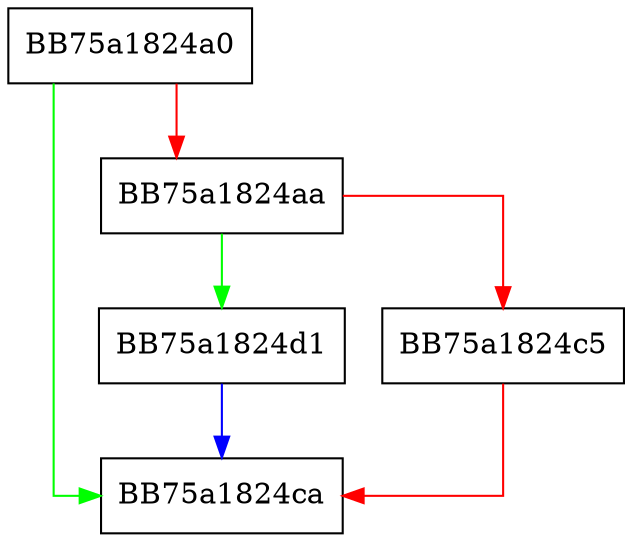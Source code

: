 digraph _Mtx_unlock {
  node [shape="box"];
  graph [splines=ortho];
  BB75a1824a0 -> BB75a1824ca [color="green"];
  BB75a1824a0 -> BB75a1824aa [color="red"];
  BB75a1824aa -> BB75a1824d1 [color="green"];
  BB75a1824aa -> BB75a1824c5 [color="red"];
  BB75a1824c5 -> BB75a1824ca [color="red"];
  BB75a1824d1 -> BB75a1824ca [color="blue"];
}